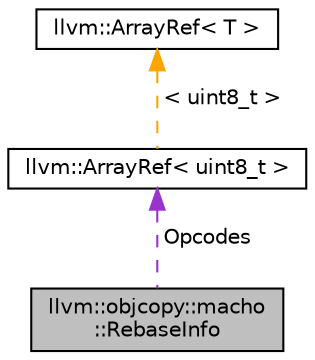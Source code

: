 digraph "llvm::objcopy::macho::RebaseInfo"
{
 // LATEX_PDF_SIZE
  bgcolor="transparent";
  edge [fontname="Helvetica",fontsize="10",labelfontname="Helvetica",labelfontsize="10"];
  node [fontname="Helvetica",fontsize="10",shape=record];
  Node1 [label="llvm::objcopy::macho\l::RebaseInfo",height=0.2,width=0.4,color="black", fillcolor="grey75", style="filled", fontcolor="black",tooltip="The location of the rebase info inside the binary is described by LC_DYLD_INFO load command."];
  Node2 -> Node1 [dir="back",color="darkorchid3",fontsize="10",style="dashed",label=" Opcodes" ,fontname="Helvetica"];
  Node2 [label="llvm::ArrayRef\< uint8_t \>",height=0.2,width=0.4,color="black",URL="$classllvm_1_1ArrayRef.html",tooltip=" "];
  Node3 -> Node2 [dir="back",color="orange",fontsize="10",style="dashed",label=" \< uint8_t \>" ,fontname="Helvetica"];
  Node3 [label="llvm::ArrayRef\< T \>",height=0.2,width=0.4,color="black",URL="$classllvm_1_1ArrayRef.html",tooltip="ArrayRef - Represent a constant reference to an array (0 or more elements consecutively in memory),..."];
}
